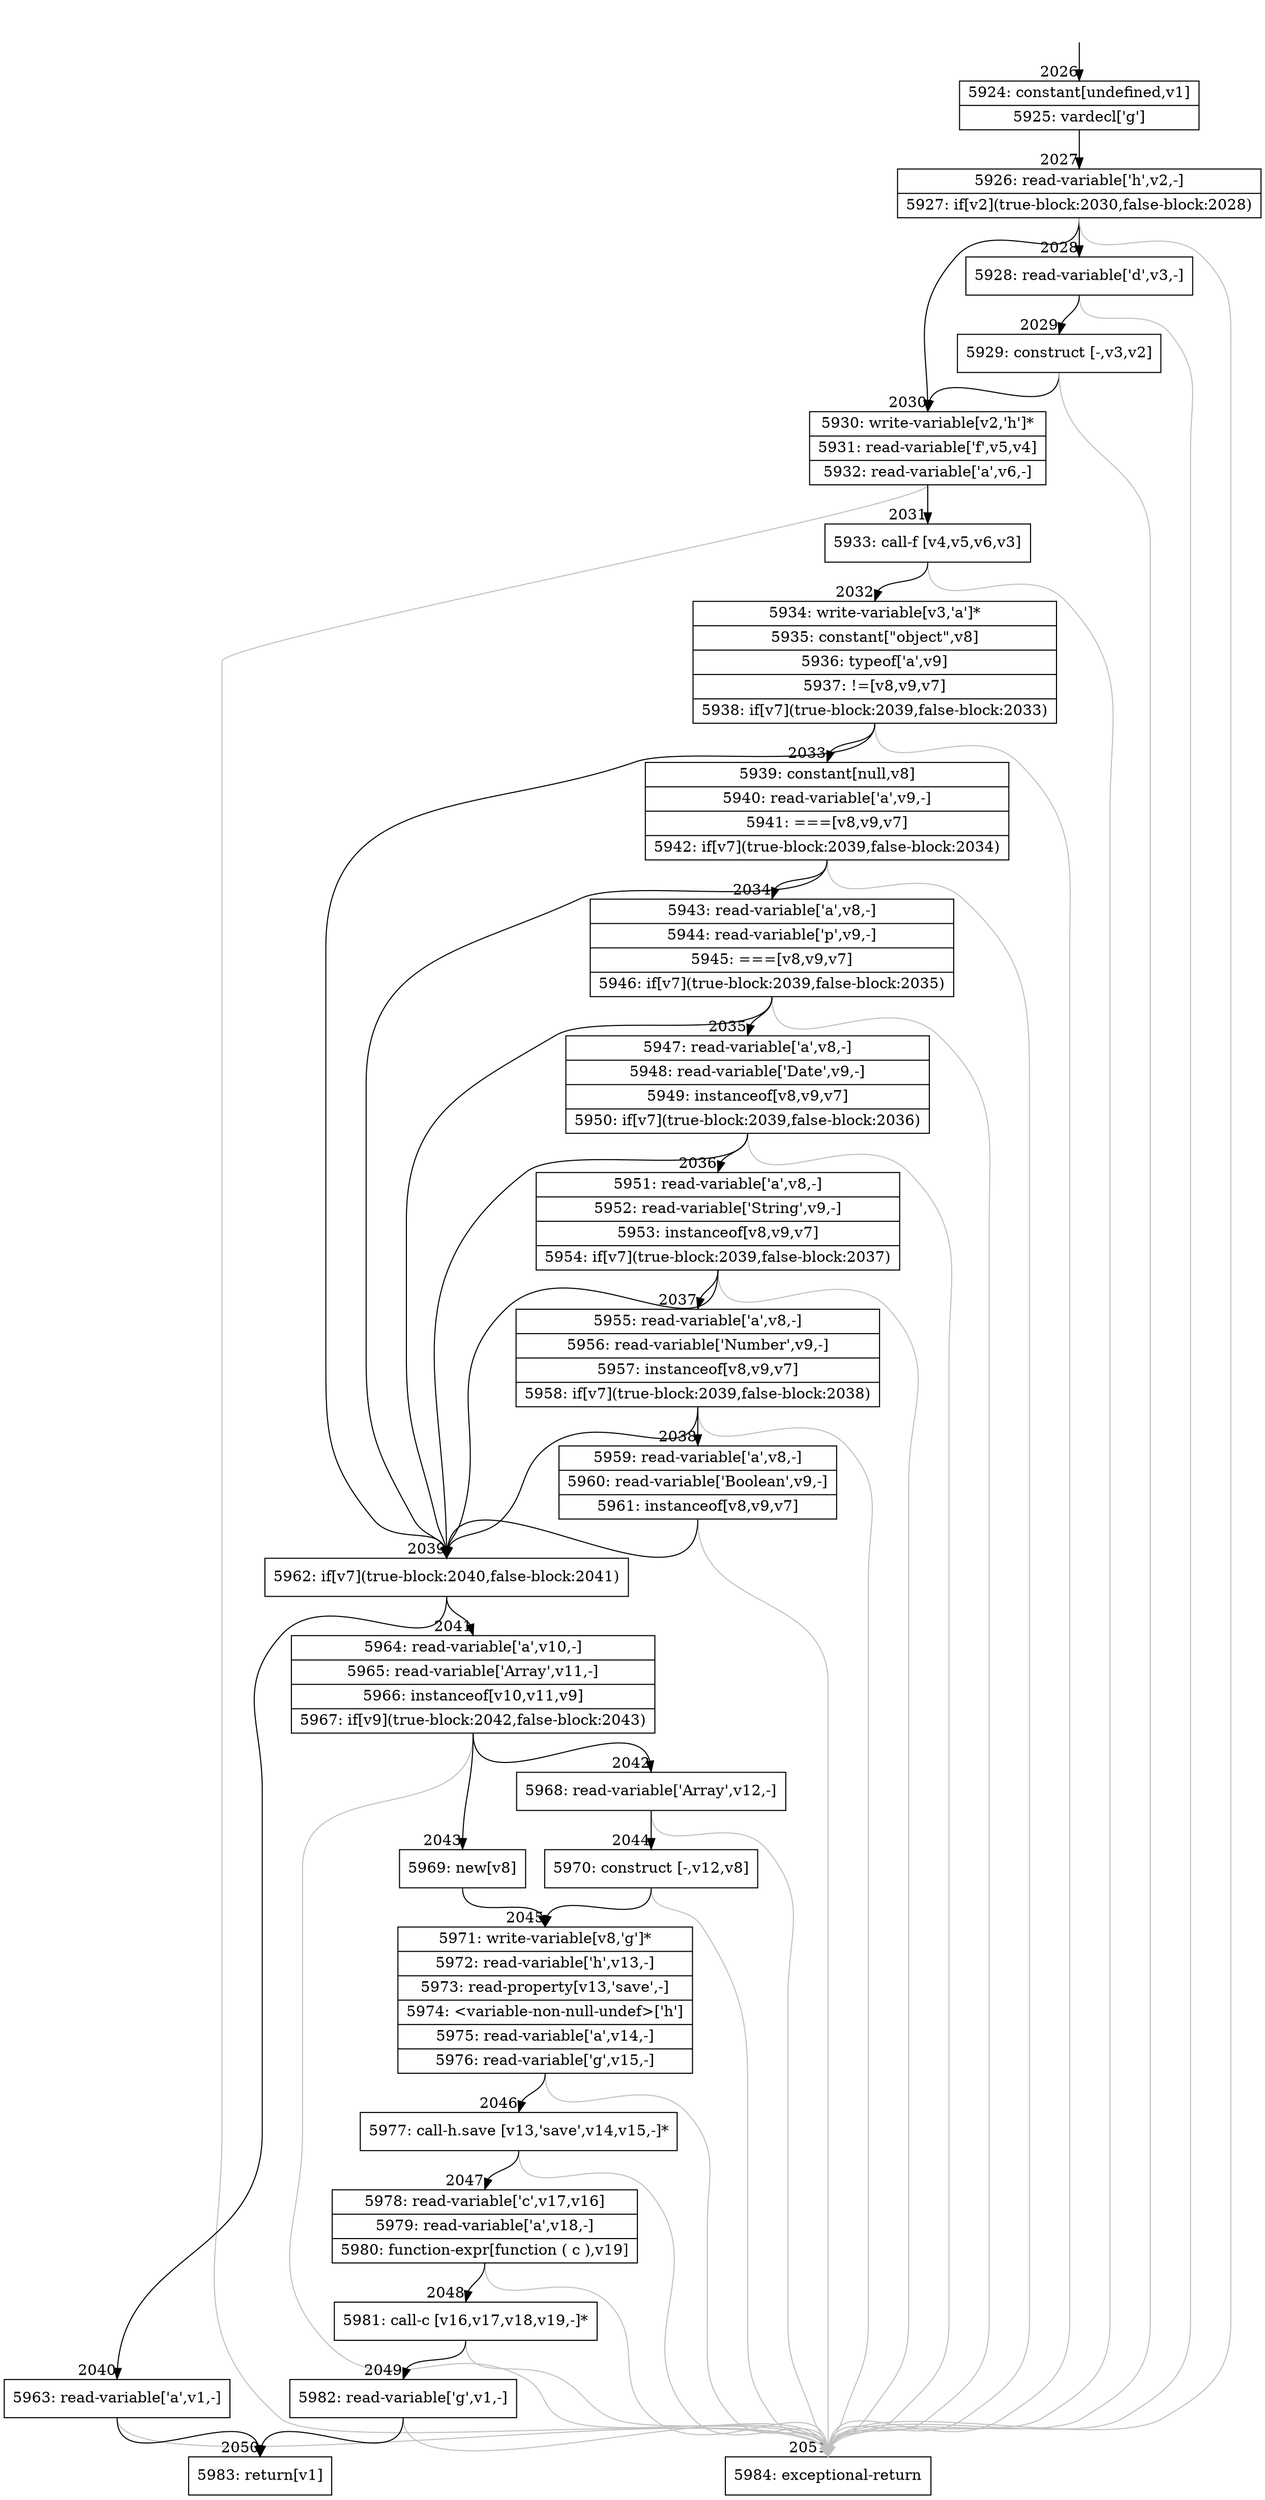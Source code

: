 digraph {
rankdir="TD"
BB_entry174[shape=none,label=""];
BB_entry174 -> BB2026 [tailport=s, headport=n, headlabel="    2026"]
BB2026 [shape=record label="{5924: constant[undefined,v1]|5925: vardecl['g']}" ] 
BB2026 -> BB2027 [tailport=s, headport=n, headlabel="      2027"]
BB2027 [shape=record label="{5926: read-variable['h',v2,-]|5927: if[v2](true-block:2030,false-block:2028)}" ] 
BB2027 -> BB2030 [tailport=s, headport=n, headlabel="      2030"]
BB2027 -> BB2028 [tailport=s, headport=n, headlabel="      2028"]
BB2027 -> BB2051 [tailport=s, headport=n, color=gray, headlabel="      2051"]
BB2028 [shape=record label="{5928: read-variable['d',v3,-]}" ] 
BB2028 -> BB2029 [tailport=s, headport=n, headlabel="      2029"]
BB2028 -> BB2051 [tailport=s, headport=n, color=gray]
BB2029 [shape=record label="{5929: construct [-,v3,v2]}" ] 
BB2029 -> BB2030 [tailport=s, headport=n]
BB2029 -> BB2051 [tailport=s, headport=n, color=gray]
BB2030 [shape=record label="{5930: write-variable[v2,'h']*|5931: read-variable['f',v5,v4]|5932: read-variable['a',v6,-]}" ] 
BB2030 -> BB2031 [tailport=s, headport=n, headlabel="      2031"]
BB2030 -> BB2051 [tailport=s, headport=n, color=gray]
BB2031 [shape=record label="{5933: call-f [v4,v5,v6,v3]}" ] 
BB2031 -> BB2032 [tailport=s, headport=n, headlabel="      2032"]
BB2031 -> BB2051 [tailport=s, headport=n, color=gray]
BB2032 [shape=record label="{5934: write-variable[v3,'a']*|5935: constant[\"object\",v8]|5936: typeof['a',v9]|5937: !=[v8,v9,v7]|5938: if[v7](true-block:2039,false-block:2033)}" ] 
BB2032 -> BB2039 [tailport=s, headport=n, headlabel="      2039"]
BB2032 -> BB2033 [tailport=s, headport=n, headlabel="      2033"]
BB2032 -> BB2051 [tailport=s, headport=n, color=gray]
BB2033 [shape=record label="{5939: constant[null,v8]|5940: read-variable['a',v9,-]|5941: ===[v8,v9,v7]|5942: if[v7](true-block:2039,false-block:2034)}" ] 
BB2033 -> BB2039 [tailport=s, headport=n]
BB2033 -> BB2034 [tailport=s, headport=n, headlabel="      2034"]
BB2033 -> BB2051 [tailport=s, headport=n, color=gray]
BB2034 [shape=record label="{5943: read-variable['a',v8,-]|5944: read-variable['p',v9,-]|5945: ===[v8,v9,v7]|5946: if[v7](true-block:2039,false-block:2035)}" ] 
BB2034 -> BB2039 [tailport=s, headport=n]
BB2034 -> BB2035 [tailport=s, headport=n, headlabel="      2035"]
BB2034 -> BB2051 [tailport=s, headport=n, color=gray]
BB2035 [shape=record label="{5947: read-variable['a',v8,-]|5948: read-variable['Date',v9,-]|5949: instanceof[v8,v9,v7]|5950: if[v7](true-block:2039,false-block:2036)}" ] 
BB2035 -> BB2039 [tailport=s, headport=n]
BB2035 -> BB2036 [tailport=s, headport=n, headlabel="      2036"]
BB2035 -> BB2051 [tailport=s, headport=n, color=gray]
BB2036 [shape=record label="{5951: read-variable['a',v8,-]|5952: read-variable['String',v9,-]|5953: instanceof[v8,v9,v7]|5954: if[v7](true-block:2039,false-block:2037)}" ] 
BB2036 -> BB2039 [tailport=s, headport=n]
BB2036 -> BB2037 [tailport=s, headport=n, headlabel="      2037"]
BB2036 -> BB2051 [tailport=s, headport=n, color=gray]
BB2037 [shape=record label="{5955: read-variable['a',v8,-]|5956: read-variable['Number',v9,-]|5957: instanceof[v8,v9,v7]|5958: if[v7](true-block:2039,false-block:2038)}" ] 
BB2037 -> BB2039 [tailport=s, headport=n]
BB2037 -> BB2038 [tailport=s, headport=n, headlabel="      2038"]
BB2037 -> BB2051 [tailport=s, headport=n, color=gray]
BB2038 [shape=record label="{5959: read-variable['a',v8,-]|5960: read-variable['Boolean',v9,-]|5961: instanceof[v8,v9,v7]}" ] 
BB2038 -> BB2039 [tailport=s, headport=n]
BB2038 -> BB2051 [tailport=s, headport=n, color=gray]
BB2039 [shape=record label="{5962: if[v7](true-block:2040,false-block:2041)}" ] 
BB2039 -> BB2040 [tailport=s, headport=n, headlabel="      2040"]
BB2039 -> BB2041 [tailport=s, headport=n, headlabel="      2041"]
BB2040 [shape=record label="{5963: read-variable['a',v1,-]}" ] 
BB2040 -> BB2050 [tailport=s, headport=n, headlabel="      2050"]
BB2040 -> BB2051 [tailport=s, headport=n, color=gray]
BB2041 [shape=record label="{5964: read-variable['a',v10,-]|5965: read-variable['Array',v11,-]|5966: instanceof[v10,v11,v9]|5967: if[v9](true-block:2042,false-block:2043)}" ] 
BB2041 -> BB2042 [tailport=s, headport=n, headlabel="      2042"]
BB2041 -> BB2043 [tailport=s, headport=n, headlabel="      2043"]
BB2041 -> BB2051 [tailport=s, headport=n, color=gray]
BB2042 [shape=record label="{5968: read-variable['Array',v12,-]}" ] 
BB2042 -> BB2044 [tailport=s, headport=n, headlabel="      2044"]
BB2042 -> BB2051 [tailport=s, headport=n, color=gray]
BB2043 [shape=record label="{5969: new[v8]}" ] 
BB2043 -> BB2045 [tailport=s, headport=n, headlabel="      2045"]
BB2044 [shape=record label="{5970: construct [-,v12,v8]}" ] 
BB2044 -> BB2045 [tailport=s, headport=n]
BB2044 -> BB2051 [tailport=s, headport=n, color=gray]
BB2045 [shape=record label="{5971: write-variable[v8,'g']*|5972: read-variable['h',v13,-]|5973: read-property[v13,'save',-]|5974: \<variable-non-null-undef\>['h']|5975: read-variable['a',v14,-]|5976: read-variable['g',v15,-]}" ] 
BB2045 -> BB2046 [tailport=s, headport=n, headlabel="      2046"]
BB2045 -> BB2051 [tailport=s, headport=n, color=gray]
BB2046 [shape=record label="{5977: call-h.save [v13,'save',v14,v15,-]*}" ] 
BB2046 -> BB2047 [tailport=s, headport=n, headlabel="      2047"]
BB2046 -> BB2051 [tailport=s, headport=n, color=gray]
BB2047 [shape=record label="{5978: read-variable['c',v17,v16]|5979: read-variable['a',v18,-]|5980: function-expr[function ( c ),v19]}" ] 
BB2047 -> BB2048 [tailport=s, headport=n, headlabel="      2048"]
BB2047 -> BB2051 [tailport=s, headport=n, color=gray]
BB2048 [shape=record label="{5981: call-c [v16,v17,v18,v19,-]*}" ] 
BB2048 -> BB2049 [tailport=s, headport=n, headlabel="      2049"]
BB2048 -> BB2051 [tailport=s, headport=n, color=gray]
BB2049 [shape=record label="{5982: read-variable['g',v1,-]}" ] 
BB2049 -> BB2050 [tailport=s, headport=n]
BB2049 -> BB2051 [tailport=s, headport=n, color=gray]
BB2050 [shape=record label="{5983: return[v1]}" ] 
BB2051 [shape=record label="{5984: exceptional-return}" ] 
}
